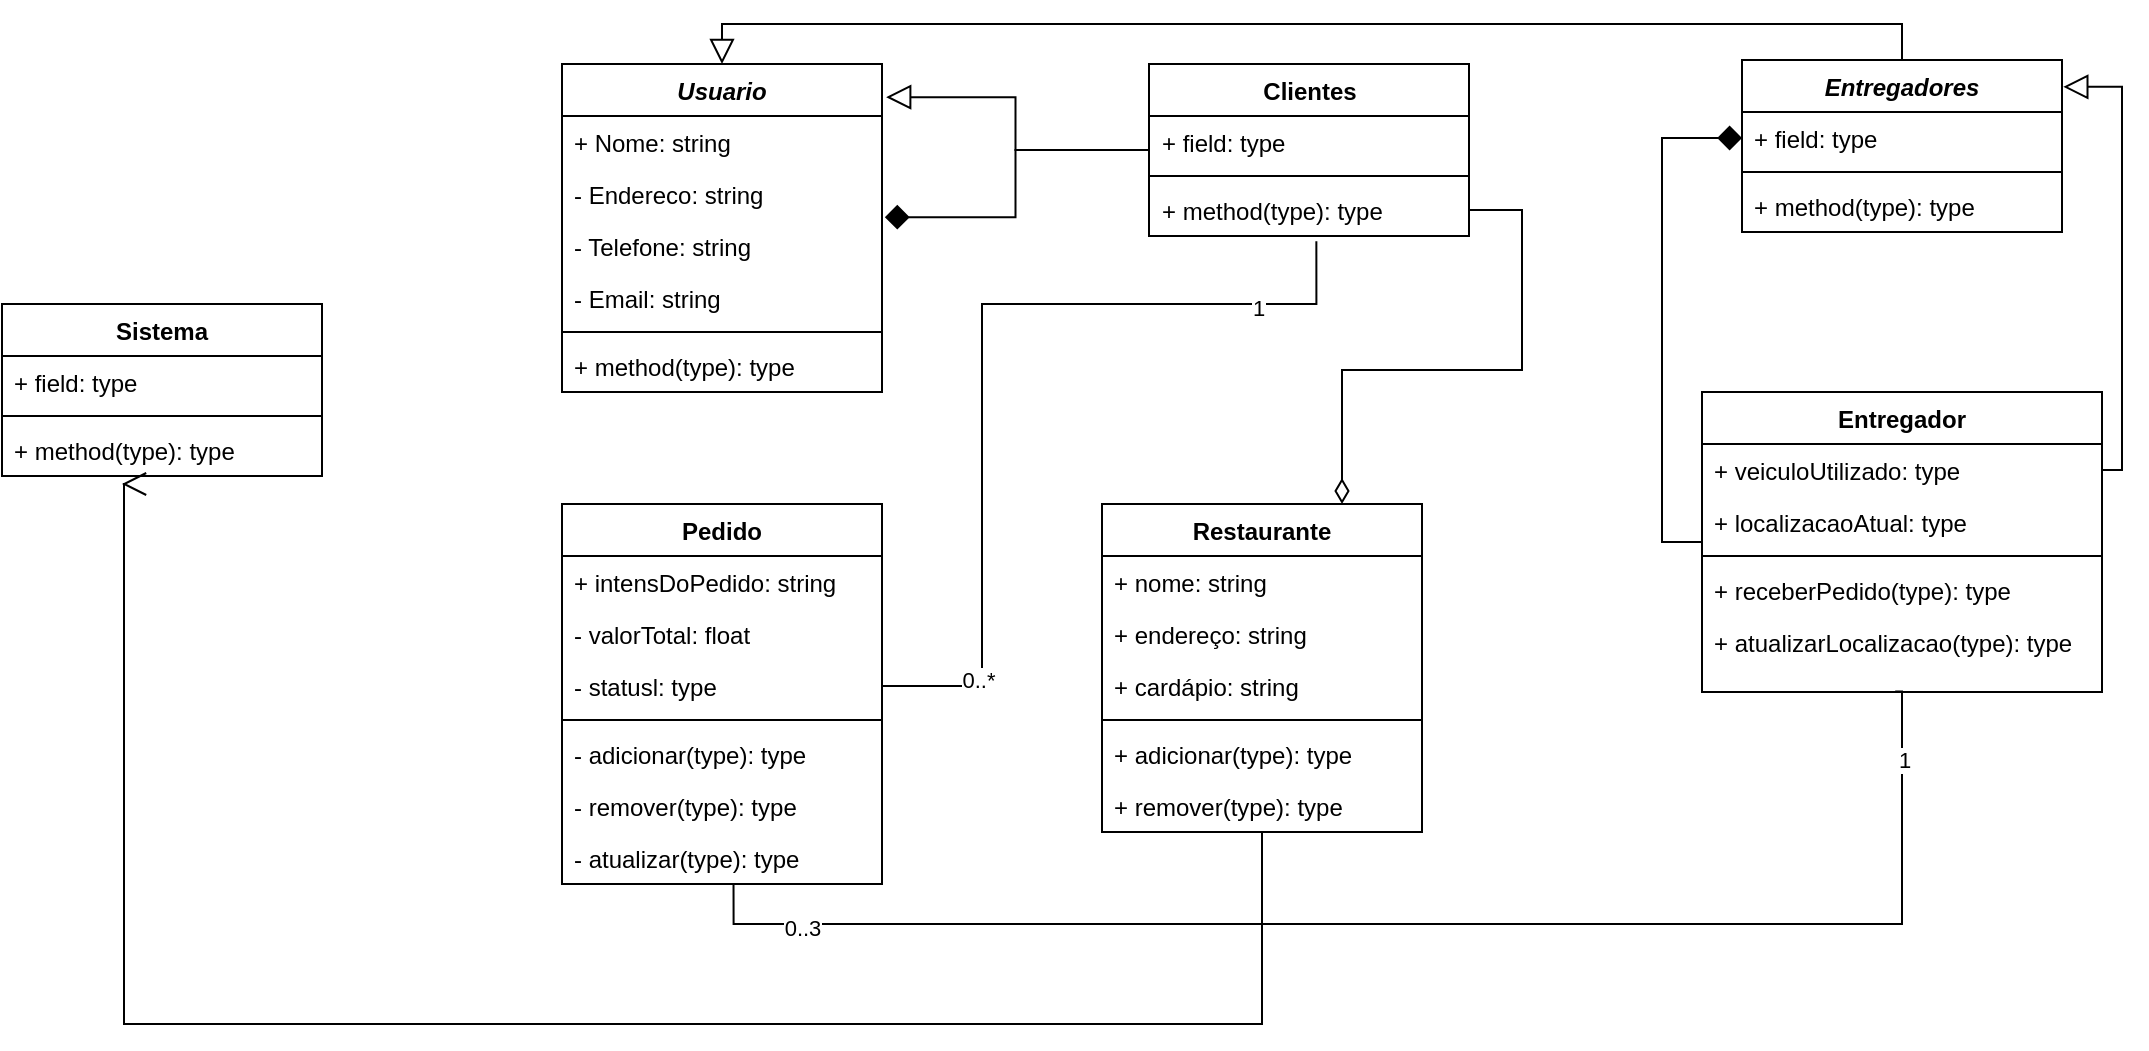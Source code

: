 <mxfile version="21.2.2" type="device">
  <diagram name="Página-1" id="EnIPR9cJnKT45sCQHL-F">
    <mxGraphModel dx="1877" dy="581" grid="1" gridSize="10" guides="1" tooltips="1" connect="1" arrows="1" fold="1" page="1" pageScale="1" pageWidth="827" pageHeight="1169" math="0" shadow="0">
      <root>
        <mxCell id="0" />
        <mxCell id="1" parent="0" />
        <mxCell id="EHxX-Xhba0F8qoGcuRF3-53" style="edgeStyle=orthogonalEdgeStyle;rounded=0;orthogonalLoop=1;jettySize=auto;html=1;entryX=1;entryY=0.5;entryDx=0;entryDy=0;exitX=0.523;exitY=1.1;exitDx=0;exitDy=0;exitPerimeter=0;endArrow=none;endFill=0;" edge="1" parent="1" source="EHxX-Xhba0F8qoGcuRF3-13" target="EHxX-Xhba0F8qoGcuRF3-29">
          <mxGeometry relative="1" as="geometry">
            <Array as="points">
              <mxPoint x="407" y="180" />
              <mxPoint x="240" y="180" />
              <mxPoint x="240" y="371" />
            </Array>
          </mxGeometry>
        </mxCell>
        <mxCell id="EHxX-Xhba0F8qoGcuRF3-54" value="1" style="edgeLabel;html=1;align=center;verticalAlign=middle;resizable=0;points=[];" vertex="1" connectable="0" parent="EHxX-Xhba0F8qoGcuRF3-53">
          <mxGeometry x="-0.722" y="2" relative="1" as="geometry">
            <mxPoint as="offset" />
          </mxGeometry>
        </mxCell>
        <mxCell id="EHxX-Xhba0F8qoGcuRF3-55" value="0..*" style="edgeLabel;html=1;align=center;verticalAlign=middle;resizable=0;points=[];" vertex="1" connectable="0" parent="EHxX-Xhba0F8qoGcuRF3-53">
          <mxGeometry x="0.759" y="-2" relative="1" as="geometry">
            <mxPoint as="offset" />
          </mxGeometry>
        </mxCell>
        <mxCell id="EHxX-Xhba0F8qoGcuRF3-6" value="&lt;i&gt;Usuario&lt;/i&gt;" style="swimlane;fontStyle=1;align=center;verticalAlign=top;childLayout=stackLayout;horizontal=1;startSize=26;horizontalStack=0;resizeParent=1;resizeParentMax=0;resizeLast=0;collapsible=1;marginBottom=0;whiteSpace=wrap;html=1;" vertex="1" parent="1">
          <mxGeometry x="30" y="60" width="160" height="164" as="geometry" />
        </mxCell>
        <mxCell id="EHxX-Xhba0F8qoGcuRF3-7" value="+ Nome: string" style="text;strokeColor=none;fillColor=none;align=left;verticalAlign=top;spacingLeft=4;spacingRight=4;overflow=hidden;rotatable=0;points=[[0,0.5],[1,0.5]];portConstraint=eastwest;whiteSpace=wrap;html=1;" vertex="1" parent="EHxX-Xhba0F8qoGcuRF3-6">
          <mxGeometry y="26" width="160" height="26" as="geometry" />
        </mxCell>
        <mxCell id="EHxX-Xhba0F8qoGcuRF3-18" value="- Endereco: string" style="text;strokeColor=none;fillColor=none;align=left;verticalAlign=top;spacingLeft=4;spacingRight=4;overflow=hidden;rotatable=0;points=[[0,0.5],[1,0.5]];portConstraint=eastwest;whiteSpace=wrap;html=1;" vertex="1" parent="EHxX-Xhba0F8qoGcuRF3-6">
          <mxGeometry y="52" width="160" height="26" as="geometry" />
        </mxCell>
        <mxCell id="EHxX-Xhba0F8qoGcuRF3-19" value="- Telefone: string" style="text;strokeColor=none;fillColor=none;align=left;verticalAlign=top;spacingLeft=4;spacingRight=4;overflow=hidden;rotatable=0;points=[[0,0.5],[1,0.5]];portConstraint=eastwest;whiteSpace=wrap;html=1;" vertex="1" parent="EHxX-Xhba0F8qoGcuRF3-6">
          <mxGeometry y="78" width="160" height="26" as="geometry" />
        </mxCell>
        <mxCell id="EHxX-Xhba0F8qoGcuRF3-20" value="- Email: string" style="text;strokeColor=none;fillColor=none;align=left;verticalAlign=top;spacingLeft=4;spacingRight=4;overflow=hidden;rotatable=0;points=[[0,0.5],[1,0.5]];portConstraint=eastwest;whiteSpace=wrap;html=1;" vertex="1" parent="EHxX-Xhba0F8qoGcuRF3-6">
          <mxGeometry y="104" width="160" height="26" as="geometry" />
        </mxCell>
        <mxCell id="EHxX-Xhba0F8qoGcuRF3-8" value="" style="line;strokeWidth=1;fillColor=none;align=left;verticalAlign=middle;spacingTop=-1;spacingLeft=3;spacingRight=3;rotatable=0;labelPosition=right;points=[];portConstraint=eastwest;strokeColor=inherit;" vertex="1" parent="EHxX-Xhba0F8qoGcuRF3-6">
          <mxGeometry y="130" width="160" height="8" as="geometry" />
        </mxCell>
        <mxCell id="EHxX-Xhba0F8qoGcuRF3-9" value="+ method(type): type" style="text;strokeColor=none;fillColor=none;align=left;verticalAlign=top;spacingLeft=4;spacingRight=4;overflow=hidden;rotatable=0;points=[[0,0.5],[1,0.5]];portConstraint=eastwest;whiteSpace=wrap;html=1;" vertex="1" parent="EHxX-Xhba0F8qoGcuRF3-6">
          <mxGeometry y="138" width="160" height="26" as="geometry" />
        </mxCell>
        <mxCell id="EHxX-Xhba0F8qoGcuRF3-21" style="edgeStyle=orthogonalEdgeStyle;rounded=0;orthogonalLoop=1;jettySize=auto;html=1;entryX=1.013;entryY=0.101;entryDx=0;entryDy=0;entryPerimeter=0;endArrow=block;endFill=0;endSize=10;" edge="1" parent="1" source="EHxX-Xhba0F8qoGcuRF3-10" target="EHxX-Xhba0F8qoGcuRF3-6">
          <mxGeometry relative="1" as="geometry" />
        </mxCell>
        <mxCell id="EHxX-Xhba0F8qoGcuRF3-56" style="edgeStyle=orthogonalEdgeStyle;rounded=0;orthogonalLoop=1;jettySize=auto;html=1;entryX=1.009;entryY=-0.054;entryDx=0;entryDy=0;entryPerimeter=0;endArrow=diamond;endFill=1;endSize=10;" edge="1" parent="1" source="EHxX-Xhba0F8qoGcuRF3-10" target="EHxX-Xhba0F8qoGcuRF3-19">
          <mxGeometry relative="1" as="geometry" />
        </mxCell>
        <mxCell id="EHxX-Xhba0F8qoGcuRF3-10" value="Clientes" style="swimlane;fontStyle=1;align=center;verticalAlign=top;childLayout=stackLayout;horizontal=1;startSize=26;horizontalStack=0;resizeParent=1;resizeParentMax=0;resizeLast=0;collapsible=1;marginBottom=0;whiteSpace=wrap;html=1;" vertex="1" parent="1">
          <mxGeometry x="323.5" y="60" width="160" height="86" as="geometry" />
        </mxCell>
        <mxCell id="EHxX-Xhba0F8qoGcuRF3-11" value="+ field: type" style="text;strokeColor=none;fillColor=none;align=left;verticalAlign=top;spacingLeft=4;spacingRight=4;overflow=hidden;rotatable=0;points=[[0,0.5],[1,0.5]];portConstraint=eastwest;whiteSpace=wrap;html=1;" vertex="1" parent="EHxX-Xhba0F8qoGcuRF3-10">
          <mxGeometry y="26" width="160" height="26" as="geometry" />
        </mxCell>
        <mxCell id="EHxX-Xhba0F8qoGcuRF3-12" value="" style="line;strokeWidth=1;fillColor=none;align=left;verticalAlign=middle;spacingTop=-1;spacingLeft=3;spacingRight=3;rotatable=0;labelPosition=right;points=[];portConstraint=eastwest;strokeColor=inherit;" vertex="1" parent="EHxX-Xhba0F8qoGcuRF3-10">
          <mxGeometry y="52" width="160" height="8" as="geometry" />
        </mxCell>
        <mxCell id="EHxX-Xhba0F8qoGcuRF3-13" value="+ method(type): type" style="text;strokeColor=none;fillColor=none;align=left;verticalAlign=top;spacingLeft=4;spacingRight=4;overflow=hidden;rotatable=0;points=[[0,0.5],[1,0.5]];portConstraint=eastwest;whiteSpace=wrap;html=1;" vertex="1" parent="EHxX-Xhba0F8qoGcuRF3-10">
          <mxGeometry y="60" width="160" height="26" as="geometry" />
        </mxCell>
        <mxCell id="EHxX-Xhba0F8qoGcuRF3-23" style="edgeStyle=orthogonalEdgeStyle;rounded=0;orthogonalLoop=1;jettySize=auto;html=1;entryX=0.5;entryY=0;entryDx=0;entryDy=0;endArrow=block;endFill=0;endSize=10;" edge="1" parent="1" source="EHxX-Xhba0F8qoGcuRF3-14" target="EHxX-Xhba0F8qoGcuRF3-6">
          <mxGeometry relative="1" as="geometry">
            <Array as="points">
              <mxPoint x="700" y="40" />
              <mxPoint x="110" y="40" />
            </Array>
          </mxGeometry>
        </mxCell>
        <mxCell id="EHxX-Xhba0F8qoGcuRF3-14" value="&lt;i&gt;Entregadores&lt;/i&gt;" style="swimlane;fontStyle=1;align=center;verticalAlign=top;childLayout=stackLayout;horizontal=1;startSize=26;horizontalStack=0;resizeParent=1;resizeParentMax=0;resizeLast=0;collapsible=1;marginBottom=0;whiteSpace=wrap;html=1;" vertex="1" parent="1">
          <mxGeometry x="620" y="58" width="160" height="86" as="geometry" />
        </mxCell>
        <mxCell id="EHxX-Xhba0F8qoGcuRF3-15" value="+ field: type" style="text;strokeColor=none;fillColor=none;align=left;verticalAlign=top;spacingLeft=4;spacingRight=4;overflow=hidden;rotatable=0;points=[[0,0.5],[1,0.5]];portConstraint=eastwest;whiteSpace=wrap;html=1;" vertex="1" parent="EHxX-Xhba0F8qoGcuRF3-14">
          <mxGeometry y="26" width="160" height="26" as="geometry" />
        </mxCell>
        <mxCell id="EHxX-Xhba0F8qoGcuRF3-16" value="" style="line;strokeWidth=1;fillColor=none;align=left;verticalAlign=middle;spacingTop=-1;spacingLeft=3;spacingRight=3;rotatable=0;labelPosition=right;points=[];portConstraint=eastwest;strokeColor=inherit;" vertex="1" parent="EHxX-Xhba0F8qoGcuRF3-14">
          <mxGeometry y="52" width="160" height="8" as="geometry" />
        </mxCell>
        <mxCell id="EHxX-Xhba0F8qoGcuRF3-17" value="+ method(type): type" style="text;strokeColor=none;fillColor=none;align=left;verticalAlign=top;spacingLeft=4;spacingRight=4;overflow=hidden;rotatable=0;points=[[0,0.5],[1,0.5]];portConstraint=eastwest;whiteSpace=wrap;html=1;" vertex="1" parent="EHxX-Xhba0F8qoGcuRF3-14">
          <mxGeometry y="60" width="160" height="26" as="geometry" />
        </mxCell>
        <mxCell id="EHxX-Xhba0F8qoGcuRF3-24" value="Pedido" style="swimlane;fontStyle=1;align=center;verticalAlign=top;childLayout=stackLayout;horizontal=1;startSize=26;horizontalStack=0;resizeParent=1;resizeParentMax=0;resizeLast=0;collapsible=1;marginBottom=0;whiteSpace=wrap;html=1;" vertex="1" parent="1">
          <mxGeometry x="30" y="280" width="160" height="190" as="geometry" />
        </mxCell>
        <mxCell id="EHxX-Xhba0F8qoGcuRF3-25" value="+ intensDoPedido: string" style="text;strokeColor=none;fillColor=none;align=left;verticalAlign=top;spacingLeft=4;spacingRight=4;overflow=hidden;rotatable=0;points=[[0,0.5],[1,0.5]];portConstraint=eastwest;whiteSpace=wrap;html=1;" vertex="1" parent="EHxX-Xhba0F8qoGcuRF3-24">
          <mxGeometry y="26" width="160" height="26" as="geometry" />
        </mxCell>
        <mxCell id="EHxX-Xhba0F8qoGcuRF3-28" value="- valorTotal: float" style="text;strokeColor=none;fillColor=none;align=left;verticalAlign=top;spacingLeft=4;spacingRight=4;overflow=hidden;rotatable=0;points=[[0,0.5],[1,0.5]];portConstraint=eastwest;whiteSpace=wrap;html=1;" vertex="1" parent="EHxX-Xhba0F8qoGcuRF3-24">
          <mxGeometry y="52" width="160" height="26" as="geometry" />
        </mxCell>
        <mxCell id="EHxX-Xhba0F8qoGcuRF3-29" value="- statusl: type" style="text;strokeColor=none;fillColor=none;align=left;verticalAlign=top;spacingLeft=4;spacingRight=4;overflow=hidden;rotatable=0;points=[[0,0.5],[1,0.5]];portConstraint=eastwest;whiteSpace=wrap;html=1;" vertex="1" parent="EHxX-Xhba0F8qoGcuRF3-24">
          <mxGeometry y="78" width="160" height="26" as="geometry" />
        </mxCell>
        <mxCell id="EHxX-Xhba0F8qoGcuRF3-26" value="" style="line;strokeWidth=1;fillColor=none;align=left;verticalAlign=middle;spacingTop=-1;spacingLeft=3;spacingRight=3;rotatable=0;labelPosition=right;points=[];portConstraint=eastwest;strokeColor=inherit;" vertex="1" parent="EHxX-Xhba0F8qoGcuRF3-24">
          <mxGeometry y="104" width="160" height="8" as="geometry" />
        </mxCell>
        <mxCell id="EHxX-Xhba0F8qoGcuRF3-27" value="- adicionar(type): type" style="text;strokeColor=none;fillColor=none;align=left;verticalAlign=top;spacingLeft=4;spacingRight=4;overflow=hidden;rotatable=0;points=[[0,0.5],[1,0.5]];portConstraint=eastwest;whiteSpace=wrap;html=1;" vertex="1" parent="EHxX-Xhba0F8qoGcuRF3-24">
          <mxGeometry y="112" width="160" height="26" as="geometry" />
        </mxCell>
        <mxCell id="EHxX-Xhba0F8qoGcuRF3-32" value="- remover(type): type" style="text;strokeColor=none;fillColor=none;align=left;verticalAlign=top;spacingLeft=4;spacingRight=4;overflow=hidden;rotatable=0;points=[[0,0.5],[1,0.5]];portConstraint=eastwest;whiteSpace=wrap;html=1;" vertex="1" parent="EHxX-Xhba0F8qoGcuRF3-24">
          <mxGeometry y="138" width="160" height="26" as="geometry" />
        </mxCell>
        <mxCell id="EHxX-Xhba0F8qoGcuRF3-33" value="- atualizar(type): type" style="text;strokeColor=none;fillColor=none;align=left;verticalAlign=top;spacingLeft=4;spacingRight=4;overflow=hidden;rotatable=0;points=[[0,0.5],[1,0.5]];portConstraint=eastwest;whiteSpace=wrap;html=1;" vertex="1" parent="EHxX-Xhba0F8qoGcuRF3-24">
          <mxGeometry y="164" width="160" height="26" as="geometry" />
        </mxCell>
        <mxCell id="EHxX-Xhba0F8qoGcuRF3-52" style="edgeStyle=orthogonalEdgeStyle;rounded=0;orthogonalLoop=1;jettySize=auto;html=1;endArrow=open;endFill=0;endSize=10;" edge="1" parent="1" source="EHxX-Xhba0F8qoGcuRF3-34">
          <mxGeometry relative="1" as="geometry">
            <mxPoint x="-190" y="270" as="targetPoint" />
            <Array as="points">
              <mxPoint x="380" y="540" />
              <mxPoint x="-189" y="540" />
            </Array>
          </mxGeometry>
        </mxCell>
        <mxCell id="EHxX-Xhba0F8qoGcuRF3-34" value="Restaurante" style="swimlane;fontStyle=1;align=center;verticalAlign=top;childLayout=stackLayout;horizontal=1;startSize=26;horizontalStack=0;resizeParent=1;resizeParentMax=0;resizeLast=0;collapsible=1;marginBottom=0;whiteSpace=wrap;html=1;" vertex="1" parent="1">
          <mxGeometry x="300" y="280" width="160" height="164" as="geometry" />
        </mxCell>
        <mxCell id="EHxX-Xhba0F8qoGcuRF3-35" value="+ nome: string" style="text;strokeColor=none;fillColor=none;align=left;verticalAlign=top;spacingLeft=4;spacingRight=4;overflow=hidden;rotatable=0;points=[[0,0.5],[1,0.5]];portConstraint=eastwest;whiteSpace=wrap;html=1;" vertex="1" parent="EHxX-Xhba0F8qoGcuRF3-34">
          <mxGeometry y="26" width="160" height="26" as="geometry" />
        </mxCell>
        <mxCell id="EHxX-Xhba0F8qoGcuRF3-38" value="+ endereço: string" style="text;strokeColor=none;fillColor=none;align=left;verticalAlign=top;spacingLeft=4;spacingRight=4;overflow=hidden;rotatable=0;points=[[0,0.5],[1,0.5]];portConstraint=eastwest;whiteSpace=wrap;html=1;" vertex="1" parent="EHxX-Xhba0F8qoGcuRF3-34">
          <mxGeometry y="52" width="160" height="26" as="geometry" />
        </mxCell>
        <mxCell id="EHxX-Xhba0F8qoGcuRF3-39" value="+ cardápio: string" style="text;strokeColor=none;fillColor=none;align=left;verticalAlign=top;spacingLeft=4;spacingRight=4;overflow=hidden;rotatable=0;points=[[0,0.5],[1,0.5]];portConstraint=eastwest;whiteSpace=wrap;html=1;" vertex="1" parent="EHxX-Xhba0F8qoGcuRF3-34">
          <mxGeometry y="78" width="160" height="26" as="geometry" />
        </mxCell>
        <mxCell id="EHxX-Xhba0F8qoGcuRF3-36" value="" style="line;strokeWidth=1;fillColor=none;align=left;verticalAlign=middle;spacingTop=-1;spacingLeft=3;spacingRight=3;rotatable=0;labelPosition=right;points=[];portConstraint=eastwest;strokeColor=inherit;" vertex="1" parent="EHxX-Xhba0F8qoGcuRF3-34">
          <mxGeometry y="104" width="160" height="8" as="geometry" />
        </mxCell>
        <mxCell id="EHxX-Xhba0F8qoGcuRF3-37" value="+ adicionar(type): type" style="text;strokeColor=none;fillColor=none;align=left;verticalAlign=top;spacingLeft=4;spacingRight=4;overflow=hidden;rotatable=0;points=[[0,0.5],[1,0.5]];portConstraint=eastwest;whiteSpace=wrap;html=1;" vertex="1" parent="EHxX-Xhba0F8qoGcuRF3-34">
          <mxGeometry y="112" width="160" height="26" as="geometry" />
        </mxCell>
        <mxCell id="EHxX-Xhba0F8qoGcuRF3-40" value="+ remover(type): type" style="text;strokeColor=none;fillColor=none;align=left;verticalAlign=top;spacingLeft=4;spacingRight=4;overflow=hidden;rotatable=0;points=[[0,0.5],[1,0.5]];portConstraint=eastwest;whiteSpace=wrap;html=1;" vertex="1" parent="EHxX-Xhba0F8qoGcuRF3-34">
          <mxGeometry y="138" width="160" height="26" as="geometry" />
        </mxCell>
        <mxCell id="EHxX-Xhba0F8qoGcuRF3-57" style="edgeStyle=orthogonalEdgeStyle;rounded=0;orthogonalLoop=1;jettySize=auto;html=1;entryX=0;entryY=0.5;entryDx=0;entryDy=0;endArrow=diamond;endFill=1;endSize=10;" edge="1" parent="1" source="EHxX-Xhba0F8qoGcuRF3-41" target="EHxX-Xhba0F8qoGcuRF3-15">
          <mxGeometry relative="1" as="geometry">
            <Array as="points">
              <mxPoint x="580" y="299" />
              <mxPoint x="580" y="97" />
            </Array>
          </mxGeometry>
        </mxCell>
        <mxCell id="EHxX-Xhba0F8qoGcuRF3-41" value="Entregador" style="swimlane;fontStyle=1;align=center;verticalAlign=top;childLayout=stackLayout;horizontal=1;startSize=26;horizontalStack=0;resizeParent=1;resizeParentMax=0;resizeLast=0;collapsible=1;marginBottom=0;whiteSpace=wrap;html=1;" vertex="1" parent="1">
          <mxGeometry x="600" y="224" width="200" height="150" as="geometry" />
        </mxCell>
        <mxCell id="EHxX-Xhba0F8qoGcuRF3-42" value="+ veiculoUtilizado: type" style="text;strokeColor=none;fillColor=none;align=left;verticalAlign=top;spacingLeft=4;spacingRight=4;overflow=hidden;rotatable=0;points=[[0,0.5],[1,0.5]];portConstraint=eastwest;whiteSpace=wrap;html=1;" vertex="1" parent="EHxX-Xhba0F8qoGcuRF3-41">
          <mxGeometry y="26" width="200" height="26" as="geometry" />
        </mxCell>
        <mxCell id="EHxX-Xhba0F8qoGcuRF3-46" value="+ localizacaoAtual: type" style="text;strokeColor=none;fillColor=none;align=left;verticalAlign=top;spacingLeft=4;spacingRight=4;overflow=hidden;rotatable=0;points=[[0,0.5],[1,0.5]];portConstraint=eastwest;whiteSpace=wrap;html=1;" vertex="1" parent="EHxX-Xhba0F8qoGcuRF3-41">
          <mxGeometry y="52" width="200" height="26" as="geometry" />
        </mxCell>
        <mxCell id="EHxX-Xhba0F8qoGcuRF3-43" value="" style="line;strokeWidth=1;fillColor=none;align=left;verticalAlign=middle;spacingTop=-1;spacingLeft=3;spacingRight=3;rotatable=0;labelPosition=right;points=[];portConstraint=eastwest;strokeColor=inherit;" vertex="1" parent="EHxX-Xhba0F8qoGcuRF3-41">
          <mxGeometry y="78" width="200" height="8" as="geometry" />
        </mxCell>
        <mxCell id="EHxX-Xhba0F8qoGcuRF3-44" value="+ receberPedido(type): type" style="text;strokeColor=none;fillColor=none;align=left;verticalAlign=top;spacingLeft=4;spacingRight=4;overflow=hidden;rotatable=0;points=[[0,0.5],[1,0.5]];portConstraint=eastwest;whiteSpace=wrap;html=1;" vertex="1" parent="EHxX-Xhba0F8qoGcuRF3-41">
          <mxGeometry y="86" width="200" height="26" as="geometry" />
        </mxCell>
        <mxCell id="EHxX-Xhba0F8qoGcuRF3-47" value="+ atualizarLocalizacao(type): type" style="text;strokeColor=none;fillColor=none;align=left;verticalAlign=top;spacingLeft=4;spacingRight=4;overflow=hidden;rotatable=0;points=[[0,0.5],[1,0.5]];portConstraint=eastwest;whiteSpace=wrap;html=1;" vertex="1" parent="EHxX-Xhba0F8qoGcuRF3-41">
          <mxGeometry y="112" width="200" height="38" as="geometry" />
        </mxCell>
        <mxCell id="EHxX-Xhba0F8qoGcuRF3-48" value="Sistema" style="swimlane;fontStyle=1;align=center;verticalAlign=top;childLayout=stackLayout;horizontal=1;startSize=26;horizontalStack=0;resizeParent=1;resizeParentMax=0;resizeLast=0;collapsible=1;marginBottom=0;whiteSpace=wrap;html=1;" vertex="1" parent="1">
          <mxGeometry x="-250" y="180" width="160" height="86" as="geometry" />
        </mxCell>
        <mxCell id="EHxX-Xhba0F8qoGcuRF3-49" value="+ field: type" style="text;strokeColor=none;fillColor=none;align=left;verticalAlign=top;spacingLeft=4;spacingRight=4;overflow=hidden;rotatable=0;points=[[0,0.5],[1,0.5]];portConstraint=eastwest;whiteSpace=wrap;html=1;" vertex="1" parent="EHxX-Xhba0F8qoGcuRF3-48">
          <mxGeometry y="26" width="160" height="26" as="geometry" />
        </mxCell>
        <mxCell id="EHxX-Xhba0F8qoGcuRF3-50" value="" style="line;strokeWidth=1;fillColor=none;align=left;verticalAlign=middle;spacingTop=-1;spacingLeft=3;spacingRight=3;rotatable=0;labelPosition=right;points=[];portConstraint=eastwest;strokeColor=inherit;" vertex="1" parent="EHxX-Xhba0F8qoGcuRF3-48">
          <mxGeometry y="52" width="160" height="8" as="geometry" />
        </mxCell>
        <mxCell id="EHxX-Xhba0F8qoGcuRF3-51" value="+ method(type): type" style="text;strokeColor=none;fillColor=none;align=left;verticalAlign=top;spacingLeft=4;spacingRight=4;overflow=hidden;rotatable=0;points=[[0,0.5],[1,0.5]];portConstraint=eastwest;whiteSpace=wrap;html=1;" vertex="1" parent="EHxX-Xhba0F8qoGcuRF3-48">
          <mxGeometry y="60" width="160" height="26" as="geometry" />
        </mxCell>
        <mxCell id="EHxX-Xhba0F8qoGcuRF3-58" style="edgeStyle=orthogonalEdgeStyle;rounded=0;orthogonalLoop=1;jettySize=auto;html=1;entryX=0.536;entryY=0.992;entryDx=0;entryDy=0;entryPerimeter=0;endArrow=none;endFill=0;exitX=0.483;exitY=0.995;exitDx=0;exitDy=0;exitPerimeter=0;" edge="1" parent="1" source="EHxX-Xhba0F8qoGcuRF3-47" target="EHxX-Xhba0F8qoGcuRF3-33">
          <mxGeometry relative="1" as="geometry">
            <mxPoint x="700" y="380" as="sourcePoint" />
            <Array as="points">
              <mxPoint x="700" y="374" />
              <mxPoint x="700" y="490" />
              <mxPoint x="116" y="490" />
            </Array>
          </mxGeometry>
        </mxCell>
        <mxCell id="EHxX-Xhba0F8qoGcuRF3-59" value="1" style="edgeLabel;html=1;align=center;verticalAlign=middle;resizable=0;points=[];" vertex="1" connectable="0" parent="EHxX-Xhba0F8qoGcuRF3-58">
          <mxGeometry x="-0.898" y="1" relative="1" as="geometry">
            <mxPoint as="offset" />
          </mxGeometry>
        </mxCell>
        <mxCell id="EHxX-Xhba0F8qoGcuRF3-60" value="0..3" style="edgeLabel;html=1;align=center;verticalAlign=middle;resizable=0;points=[];" vertex="1" connectable="0" parent="EHxX-Xhba0F8qoGcuRF3-58">
          <mxGeometry x="0.85" y="2" relative="1" as="geometry">
            <mxPoint as="offset" />
          </mxGeometry>
        </mxCell>
        <mxCell id="EHxX-Xhba0F8qoGcuRF3-62" style="edgeStyle=orthogonalEdgeStyle;rounded=0;orthogonalLoop=1;jettySize=auto;html=1;entryX=1.004;entryY=0.156;entryDx=0;entryDy=0;entryPerimeter=0;endArrow=block;endFill=0;endSize=10;" edge="1" parent="1" source="EHxX-Xhba0F8qoGcuRF3-42" target="EHxX-Xhba0F8qoGcuRF3-14">
          <mxGeometry relative="1" as="geometry">
            <Array as="points">
              <mxPoint x="810" y="263" />
              <mxPoint x="810" y="71" />
            </Array>
          </mxGeometry>
        </mxCell>
        <mxCell id="EHxX-Xhba0F8qoGcuRF3-63" style="edgeStyle=orthogonalEdgeStyle;rounded=0;orthogonalLoop=1;jettySize=auto;html=1;entryX=0.75;entryY=0;entryDx=0;entryDy=0;endArrow=diamondThin;endFill=0;endSize=10;" edge="1" parent="1" source="EHxX-Xhba0F8qoGcuRF3-13" target="EHxX-Xhba0F8qoGcuRF3-34">
          <mxGeometry relative="1" as="geometry">
            <Array as="points">
              <mxPoint x="510" y="133" />
              <mxPoint x="510" y="213" />
              <mxPoint x="420" y="213" />
            </Array>
          </mxGeometry>
        </mxCell>
      </root>
    </mxGraphModel>
  </diagram>
</mxfile>
